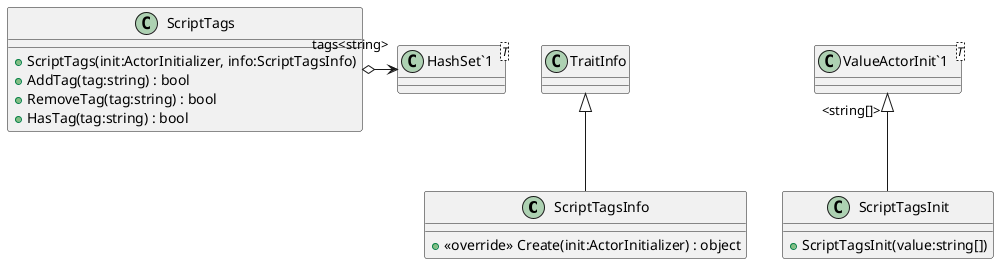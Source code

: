 @startuml
class ScriptTagsInfo {
    + <<override>> Create(init:ActorInitializer) : object
}
class ScriptTags {
    + ScriptTags(init:ActorInitializer, info:ScriptTagsInfo)
    + AddTag(tag:string) : bool
    + RemoveTag(tag:string) : bool
    + HasTag(tag:string) : bool
}
class ScriptTagsInit {
    + ScriptTagsInit(value:string[])
}
class "HashSet`1"<T> {
}
class "ValueActorInit`1"<T> {
}
TraitInfo <|-- ScriptTagsInfo
ScriptTags o-> "tags<string>" "HashSet`1"
"ValueActorInit`1" "<string[]>" <|-- ScriptTagsInit
@enduml

